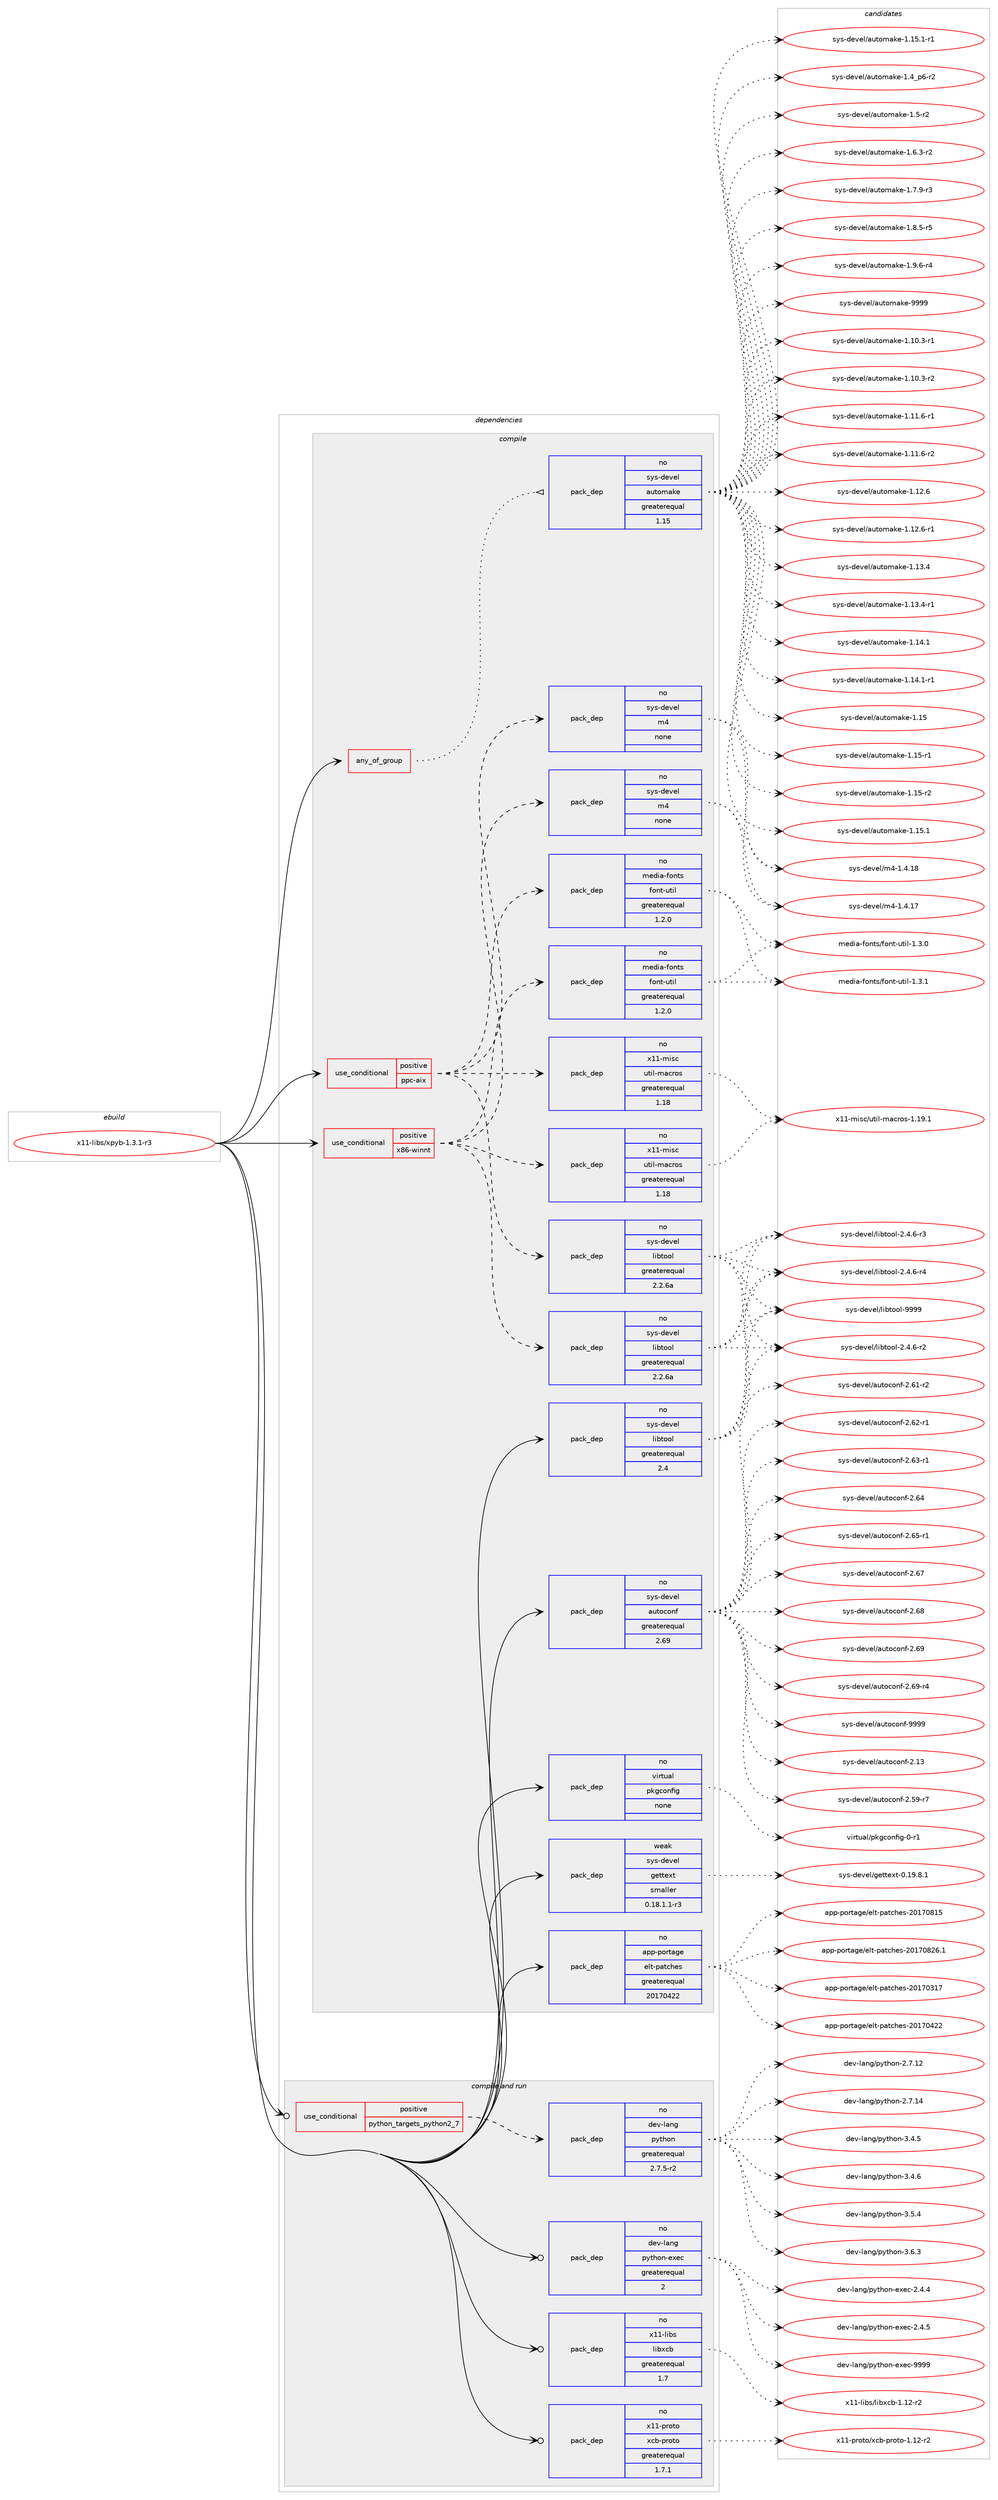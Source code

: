 digraph prolog {

# *************
# Graph options
# *************

newrank=true;
concentrate=true;
compound=true;
graph [rankdir=LR,fontname=Helvetica,fontsize=10,ranksep=1.5];#, ranksep=2.5, nodesep=0.2];
edge  [arrowhead=vee];
node  [fontname=Helvetica,fontsize=10];

# **********
# The ebuild
# **********

subgraph cluster_leftcol {
color=gray;
rank=same;
label=<<i>ebuild</i>>;
id [label="x11-libs/xpyb-1.3.1-r3", color=red, width=4, href="../x11-libs/xpyb-1.3.1-r3.svg"];
}

# ****************
# The dependencies
# ****************

subgraph cluster_midcol {
color=gray;
label=<<i>dependencies</i>>;
subgraph cluster_compile {
fillcolor="#eeeeee";
style=filled;
label=<<i>compile</i>>;
subgraph any9429 {
dependency521423 [label=<<TABLE BORDER="0" CELLBORDER="1" CELLSPACING="0" CELLPADDING="4"><TR><TD CELLPADDING="10">any_of_group</TD></TR></TABLE>>, shape=none, color=red];subgraph pack388648 {
dependency521424 [label=<<TABLE BORDER="0" CELLBORDER="1" CELLSPACING="0" CELLPADDING="4" WIDTH="220"><TR><TD ROWSPAN="6" CELLPADDING="30">pack_dep</TD></TR><TR><TD WIDTH="110">no</TD></TR><TR><TD>sys-devel</TD></TR><TR><TD>automake</TD></TR><TR><TD>greaterequal</TD></TR><TR><TD>1.15</TD></TR></TABLE>>, shape=none, color=blue];
}
dependency521423:e -> dependency521424:w [weight=20,style="dotted",arrowhead="oinv"];
}
id:e -> dependency521423:w [weight=20,style="solid",arrowhead="vee"];
subgraph cond123003 {
dependency521425 [label=<<TABLE BORDER="0" CELLBORDER="1" CELLSPACING="0" CELLPADDING="4"><TR><TD ROWSPAN="3" CELLPADDING="10">use_conditional</TD></TR><TR><TD>positive</TD></TR><TR><TD>ppc-aix</TD></TR></TABLE>>, shape=none, color=red];
subgraph pack388649 {
dependency521426 [label=<<TABLE BORDER="0" CELLBORDER="1" CELLSPACING="0" CELLPADDING="4" WIDTH="220"><TR><TD ROWSPAN="6" CELLPADDING="30">pack_dep</TD></TR><TR><TD WIDTH="110">no</TD></TR><TR><TD>sys-devel</TD></TR><TR><TD>libtool</TD></TR><TR><TD>greaterequal</TD></TR><TR><TD>2.2.6a</TD></TR></TABLE>>, shape=none, color=blue];
}
dependency521425:e -> dependency521426:w [weight=20,style="dashed",arrowhead="vee"];
subgraph pack388650 {
dependency521427 [label=<<TABLE BORDER="0" CELLBORDER="1" CELLSPACING="0" CELLPADDING="4" WIDTH="220"><TR><TD ROWSPAN="6" CELLPADDING="30">pack_dep</TD></TR><TR><TD WIDTH="110">no</TD></TR><TR><TD>sys-devel</TD></TR><TR><TD>m4</TD></TR><TR><TD>none</TD></TR><TR><TD></TD></TR></TABLE>>, shape=none, color=blue];
}
dependency521425:e -> dependency521427:w [weight=20,style="dashed",arrowhead="vee"];
subgraph pack388651 {
dependency521428 [label=<<TABLE BORDER="0" CELLBORDER="1" CELLSPACING="0" CELLPADDING="4" WIDTH="220"><TR><TD ROWSPAN="6" CELLPADDING="30">pack_dep</TD></TR><TR><TD WIDTH="110">no</TD></TR><TR><TD>x11-misc</TD></TR><TR><TD>util-macros</TD></TR><TR><TD>greaterequal</TD></TR><TR><TD>1.18</TD></TR></TABLE>>, shape=none, color=blue];
}
dependency521425:e -> dependency521428:w [weight=20,style="dashed",arrowhead="vee"];
subgraph pack388652 {
dependency521429 [label=<<TABLE BORDER="0" CELLBORDER="1" CELLSPACING="0" CELLPADDING="4" WIDTH="220"><TR><TD ROWSPAN="6" CELLPADDING="30">pack_dep</TD></TR><TR><TD WIDTH="110">no</TD></TR><TR><TD>media-fonts</TD></TR><TR><TD>font-util</TD></TR><TR><TD>greaterequal</TD></TR><TR><TD>1.2.0</TD></TR></TABLE>>, shape=none, color=blue];
}
dependency521425:e -> dependency521429:w [weight=20,style="dashed",arrowhead="vee"];
}
id:e -> dependency521425:w [weight=20,style="solid",arrowhead="vee"];
subgraph cond123004 {
dependency521430 [label=<<TABLE BORDER="0" CELLBORDER="1" CELLSPACING="0" CELLPADDING="4"><TR><TD ROWSPAN="3" CELLPADDING="10">use_conditional</TD></TR><TR><TD>positive</TD></TR><TR><TD>x86-winnt</TD></TR></TABLE>>, shape=none, color=red];
subgraph pack388653 {
dependency521431 [label=<<TABLE BORDER="0" CELLBORDER="1" CELLSPACING="0" CELLPADDING="4" WIDTH="220"><TR><TD ROWSPAN="6" CELLPADDING="30">pack_dep</TD></TR><TR><TD WIDTH="110">no</TD></TR><TR><TD>sys-devel</TD></TR><TR><TD>libtool</TD></TR><TR><TD>greaterequal</TD></TR><TR><TD>2.2.6a</TD></TR></TABLE>>, shape=none, color=blue];
}
dependency521430:e -> dependency521431:w [weight=20,style="dashed",arrowhead="vee"];
subgraph pack388654 {
dependency521432 [label=<<TABLE BORDER="0" CELLBORDER="1" CELLSPACING="0" CELLPADDING="4" WIDTH="220"><TR><TD ROWSPAN="6" CELLPADDING="30">pack_dep</TD></TR><TR><TD WIDTH="110">no</TD></TR><TR><TD>sys-devel</TD></TR><TR><TD>m4</TD></TR><TR><TD>none</TD></TR><TR><TD></TD></TR></TABLE>>, shape=none, color=blue];
}
dependency521430:e -> dependency521432:w [weight=20,style="dashed",arrowhead="vee"];
subgraph pack388655 {
dependency521433 [label=<<TABLE BORDER="0" CELLBORDER="1" CELLSPACING="0" CELLPADDING="4" WIDTH="220"><TR><TD ROWSPAN="6" CELLPADDING="30">pack_dep</TD></TR><TR><TD WIDTH="110">no</TD></TR><TR><TD>x11-misc</TD></TR><TR><TD>util-macros</TD></TR><TR><TD>greaterequal</TD></TR><TR><TD>1.18</TD></TR></TABLE>>, shape=none, color=blue];
}
dependency521430:e -> dependency521433:w [weight=20,style="dashed",arrowhead="vee"];
subgraph pack388656 {
dependency521434 [label=<<TABLE BORDER="0" CELLBORDER="1" CELLSPACING="0" CELLPADDING="4" WIDTH="220"><TR><TD ROWSPAN="6" CELLPADDING="30">pack_dep</TD></TR><TR><TD WIDTH="110">no</TD></TR><TR><TD>media-fonts</TD></TR><TR><TD>font-util</TD></TR><TR><TD>greaterequal</TD></TR><TR><TD>1.2.0</TD></TR></TABLE>>, shape=none, color=blue];
}
dependency521430:e -> dependency521434:w [weight=20,style="dashed",arrowhead="vee"];
}
id:e -> dependency521430:w [weight=20,style="solid",arrowhead="vee"];
subgraph pack388657 {
dependency521435 [label=<<TABLE BORDER="0" CELLBORDER="1" CELLSPACING="0" CELLPADDING="4" WIDTH="220"><TR><TD ROWSPAN="6" CELLPADDING="30">pack_dep</TD></TR><TR><TD WIDTH="110">no</TD></TR><TR><TD>app-portage</TD></TR><TR><TD>elt-patches</TD></TR><TR><TD>greaterequal</TD></TR><TR><TD>20170422</TD></TR></TABLE>>, shape=none, color=blue];
}
id:e -> dependency521435:w [weight=20,style="solid",arrowhead="vee"];
subgraph pack388658 {
dependency521436 [label=<<TABLE BORDER="0" CELLBORDER="1" CELLSPACING="0" CELLPADDING="4" WIDTH="220"><TR><TD ROWSPAN="6" CELLPADDING="30">pack_dep</TD></TR><TR><TD WIDTH="110">no</TD></TR><TR><TD>sys-devel</TD></TR><TR><TD>autoconf</TD></TR><TR><TD>greaterequal</TD></TR><TR><TD>2.69</TD></TR></TABLE>>, shape=none, color=blue];
}
id:e -> dependency521436:w [weight=20,style="solid",arrowhead="vee"];
subgraph pack388659 {
dependency521437 [label=<<TABLE BORDER="0" CELLBORDER="1" CELLSPACING="0" CELLPADDING="4" WIDTH="220"><TR><TD ROWSPAN="6" CELLPADDING="30">pack_dep</TD></TR><TR><TD WIDTH="110">no</TD></TR><TR><TD>sys-devel</TD></TR><TR><TD>libtool</TD></TR><TR><TD>greaterequal</TD></TR><TR><TD>2.4</TD></TR></TABLE>>, shape=none, color=blue];
}
id:e -> dependency521437:w [weight=20,style="solid",arrowhead="vee"];
subgraph pack388660 {
dependency521438 [label=<<TABLE BORDER="0" CELLBORDER="1" CELLSPACING="0" CELLPADDING="4" WIDTH="220"><TR><TD ROWSPAN="6" CELLPADDING="30">pack_dep</TD></TR><TR><TD WIDTH="110">no</TD></TR><TR><TD>virtual</TD></TR><TR><TD>pkgconfig</TD></TR><TR><TD>none</TD></TR><TR><TD></TD></TR></TABLE>>, shape=none, color=blue];
}
id:e -> dependency521438:w [weight=20,style="solid",arrowhead="vee"];
subgraph pack388661 {
dependency521439 [label=<<TABLE BORDER="0" CELLBORDER="1" CELLSPACING="0" CELLPADDING="4" WIDTH="220"><TR><TD ROWSPAN="6" CELLPADDING="30">pack_dep</TD></TR><TR><TD WIDTH="110">weak</TD></TR><TR><TD>sys-devel</TD></TR><TR><TD>gettext</TD></TR><TR><TD>smaller</TD></TR><TR><TD>0.18.1.1-r3</TD></TR></TABLE>>, shape=none, color=blue];
}
id:e -> dependency521439:w [weight=20,style="solid",arrowhead="vee"];
}
subgraph cluster_compileandrun {
fillcolor="#eeeeee";
style=filled;
label=<<i>compile and run</i>>;
subgraph cond123005 {
dependency521440 [label=<<TABLE BORDER="0" CELLBORDER="1" CELLSPACING="0" CELLPADDING="4"><TR><TD ROWSPAN="3" CELLPADDING="10">use_conditional</TD></TR><TR><TD>positive</TD></TR><TR><TD>python_targets_python2_7</TD></TR></TABLE>>, shape=none, color=red];
subgraph pack388662 {
dependency521441 [label=<<TABLE BORDER="0" CELLBORDER="1" CELLSPACING="0" CELLPADDING="4" WIDTH="220"><TR><TD ROWSPAN="6" CELLPADDING="30">pack_dep</TD></TR><TR><TD WIDTH="110">no</TD></TR><TR><TD>dev-lang</TD></TR><TR><TD>python</TD></TR><TR><TD>greaterequal</TD></TR><TR><TD>2.7.5-r2</TD></TR></TABLE>>, shape=none, color=blue];
}
dependency521440:e -> dependency521441:w [weight=20,style="dashed",arrowhead="vee"];
}
id:e -> dependency521440:w [weight=20,style="solid",arrowhead="odotvee"];
subgraph pack388663 {
dependency521442 [label=<<TABLE BORDER="0" CELLBORDER="1" CELLSPACING="0" CELLPADDING="4" WIDTH="220"><TR><TD ROWSPAN="6" CELLPADDING="30">pack_dep</TD></TR><TR><TD WIDTH="110">no</TD></TR><TR><TD>dev-lang</TD></TR><TR><TD>python-exec</TD></TR><TR><TD>greaterequal</TD></TR><TR><TD>2</TD></TR></TABLE>>, shape=none, color=blue];
}
id:e -> dependency521442:w [weight=20,style="solid",arrowhead="odotvee"];
subgraph pack388664 {
dependency521443 [label=<<TABLE BORDER="0" CELLBORDER="1" CELLSPACING="0" CELLPADDING="4" WIDTH="220"><TR><TD ROWSPAN="6" CELLPADDING="30">pack_dep</TD></TR><TR><TD WIDTH="110">no</TD></TR><TR><TD>x11-libs</TD></TR><TR><TD>libxcb</TD></TR><TR><TD>greaterequal</TD></TR><TR><TD>1.7</TD></TR></TABLE>>, shape=none, color=blue];
}
id:e -> dependency521443:w [weight=20,style="solid",arrowhead="odotvee"];
subgraph pack388665 {
dependency521444 [label=<<TABLE BORDER="0" CELLBORDER="1" CELLSPACING="0" CELLPADDING="4" WIDTH="220"><TR><TD ROWSPAN="6" CELLPADDING="30">pack_dep</TD></TR><TR><TD WIDTH="110">no</TD></TR><TR><TD>x11-proto</TD></TR><TR><TD>xcb-proto</TD></TR><TR><TD>greaterequal</TD></TR><TR><TD>1.7.1</TD></TR></TABLE>>, shape=none, color=blue];
}
id:e -> dependency521444:w [weight=20,style="solid",arrowhead="odotvee"];
}
subgraph cluster_run {
fillcolor="#eeeeee";
style=filled;
label=<<i>run</i>>;
}
}

# **************
# The candidates
# **************

subgraph cluster_choices {
rank=same;
color=gray;
label=<<i>candidates</i>>;

subgraph choice388648 {
color=black;
nodesep=1;
choice11512111545100101118101108479711711611110997107101454946494846514511449 [label="sys-devel/automake-1.10.3-r1", color=red, width=4,href="../sys-devel/automake-1.10.3-r1.svg"];
choice11512111545100101118101108479711711611110997107101454946494846514511450 [label="sys-devel/automake-1.10.3-r2", color=red, width=4,href="../sys-devel/automake-1.10.3-r2.svg"];
choice11512111545100101118101108479711711611110997107101454946494946544511449 [label="sys-devel/automake-1.11.6-r1", color=red, width=4,href="../sys-devel/automake-1.11.6-r1.svg"];
choice11512111545100101118101108479711711611110997107101454946494946544511450 [label="sys-devel/automake-1.11.6-r2", color=red, width=4,href="../sys-devel/automake-1.11.6-r2.svg"];
choice1151211154510010111810110847971171161111099710710145494649504654 [label="sys-devel/automake-1.12.6", color=red, width=4,href="../sys-devel/automake-1.12.6.svg"];
choice11512111545100101118101108479711711611110997107101454946495046544511449 [label="sys-devel/automake-1.12.6-r1", color=red, width=4,href="../sys-devel/automake-1.12.6-r1.svg"];
choice1151211154510010111810110847971171161111099710710145494649514652 [label="sys-devel/automake-1.13.4", color=red, width=4,href="../sys-devel/automake-1.13.4.svg"];
choice11512111545100101118101108479711711611110997107101454946495146524511449 [label="sys-devel/automake-1.13.4-r1", color=red, width=4,href="../sys-devel/automake-1.13.4-r1.svg"];
choice1151211154510010111810110847971171161111099710710145494649524649 [label="sys-devel/automake-1.14.1", color=red, width=4,href="../sys-devel/automake-1.14.1.svg"];
choice11512111545100101118101108479711711611110997107101454946495246494511449 [label="sys-devel/automake-1.14.1-r1", color=red, width=4,href="../sys-devel/automake-1.14.1-r1.svg"];
choice115121115451001011181011084797117116111109971071014549464953 [label="sys-devel/automake-1.15", color=red, width=4,href="../sys-devel/automake-1.15.svg"];
choice1151211154510010111810110847971171161111099710710145494649534511449 [label="sys-devel/automake-1.15-r1", color=red, width=4,href="../sys-devel/automake-1.15-r1.svg"];
choice1151211154510010111810110847971171161111099710710145494649534511450 [label="sys-devel/automake-1.15-r2", color=red, width=4,href="../sys-devel/automake-1.15-r2.svg"];
choice1151211154510010111810110847971171161111099710710145494649534649 [label="sys-devel/automake-1.15.1", color=red, width=4,href="../sys-devel/automake-1.15.1.svg"];
choice11512111545100101118101108479711711611110997107101454946495346494511449 [label="sys-devel/automake-1.15.1-r1", color=red, width=4,href="../sys-devel/automake-1.15.1-r1.svg"];
choice115121115451001011181011084797117116111109971071014549465295112544511450 [label="sys-devel/automake-1.4_p6-r2", color=red, width=4,href="../sys-devel/automake-1.4_p6-r2.svg"];
choice11512111545100101118101108479711711611110997107101454946534511450 [label="sys-devel/automake-1.5-r2", color=red, width=4,href="../sys-devel/automake-1.5-r2.svg"];
choice115121115451001011181011084797117116111109971071014549465446514511450 [label="sys-devel/automake-1.6.3-r2", color=red, width=4,href="../sys-devel/automake-1.6.3-r2.svg"];
choice115121115451001011181011084797117116111109971071014549465546574511451 [label="sys-devel/automake-1.7.9-r3", color=red, width=4,href="../sys-devel/automake-1.7.9-r3.svg"];
choice115121115451001011181011084797117116111109971071014549465646534511453 [label="sys-devel/automake-1.8.5-r5", color=red, width=4,href="../sys-devel/automake-1.8.5-r5.svg"];
choice115121115451001011181011084797117116111109971071014549465746544511452 [label="sys-devel/automake-1.9.6-r4", color=red, width=4,href="../sys-devel/automake-1.9.6-r4.svg"];
choice115121115451001011181011084797117116111109971071014557575757 [label="sys-devel/automake-9999", color=red, width=4,href="../sys-devel/automake-9999.svg"];
dependency521424:e -> choice11512111545100101118101108479711711611110997107101454946494846514511449:w [style=dotted,weight="100"];
dependency521424:e -> choice11512111545100101118101108479711711611110997107101454946494846514511450:w [style=dotted,weight="100"];
dependency521424:e -> choice11512111545100101118101108479711711611110997107101454946494946544511449:w [style=dotted,weight="100"];
dependency521424:e -> choice11512111545100101118101108479711711611110997107101454946494946544511450:w [style=dotted,weight="100"];
dependency521424:e -> choice1151211154510010111810110847971171161111099710710145494649504654:w [style=dotted,weight="100"];
dependency521424:e -> choice11512111545100101118101108479711711611110997107101454946495046544511449:w [style=dotted,weight="100"];
dependency521424:e -> choice1151211154510010111810110847971171161111099710710145494649514652:w [style=dotted,weight="100"];
dependency521424:e -> choice11512111545100101118101108479711711611110997107101454946495146524511449:w [style=dotted,weight="100"];
dependency521424:e -> choice1151211154510010111810110847971171161111099710710145494649524649:w [style=dotted,weight="100"];
dependency521424:e -> choice11512111545100101118101108479711711611110997107101454946495246494511449:w [style=dotted,weight="100"];
dependency521424:e -> choice115121115451001011181011084797117116111109971071014549464953:w [style=dotted,weight="100"];
dependency521424:e -> choice1151211154510010111810110847971171161111099710710145494649534511449:w [style=dotted,weight="100"];
dependency521424:e -> choice1151211154510010111810110847971171161111099710710145494649534511450:w [style=dotted,weight="100"];
dependency521424:e -> choice1151211154510010111810110847971171161111099710710145494649534649:w [style=dotted,weight="100"];
dependency521424:e -> choice11512111545100101118101108479711711611110997107101454946495346494511449:w [style=dotted,weight="100"];
dependency521424:e -> choice115121115451001011181011084797117116111109971071014549465295112544511450:w [style=dotted,weight="100"];
dependency521424:e -> choice11512111545100101118101108479711711611110997107101454946534511450:w [style=dotted,weight="100"];
dependency521424:e -> choice115121115451001011181011084797117116111109971071014549465446514511450:w [style=dotted,weight="100"];
dependency521424:e -> choice115121115451001011181011084797117116111109971071014549465546574511451:w [style=dotted,weight="100"];
dependency521424:e -> choice115121115451001011181011084797117116111109971071014549465646534511453:w [style=dotted,weight="100"];
dependency521424:e -> choice115121115451001011181011084797117116111109971071014549465746544511452:w [style=dotted,weight="100"];
dependency521424:e -> choice115121115451001011181011084797117116111109971071014557575757:w [style=dotted,weight="100"];
}
subgraph choice388649 {
color=black;
nodesep=1;
choice1151211154510010111810110847108105981161111111084550465246544511450 [label="sys-devel/libtool-2.4.6-r2", color=red, width=4,href="../sys-devel/libtool-2.4.6-r2.svg"];
choice1151211154510010111810110847108105981161111111084550465246544511451 [label="sys-devel/libtool-2.4.6-r3", color=red, width=4,href="../sys-devel/libtool-2.4.6-r3.svg"];
choice1151211154510010111810110847108105981161111111084550465246544511452 [label="sys-devel/libtool-2.4.6-r4", color=red, width=4,href="../sys-devel/libtool-2.4.6-r4.svg"];
choice1151211154510010111810110847108105981161111111084557575757 [label="sys-devel/libtool-9999", color=red, width=4,href="../sys-devel/libtool-9999.svg"];
dependency521426:e -> choice1151211154510010111810110847108105981161111111084550465246544511450:w [style=dotted,weight="100"];
dependency521426:e -> choice1151211154510010111810110847108105981161111111084550465246544511451:w [style=dotted,weight="100"];
dependency521426:e -> choice1151211154510010111810110847108105981161111111084550465246544511452:w [style=dotted,weight="100"];
dependency521426:e -> choice1151211154510010111810110847108105981161111111084557575757:w [style=dotted,weight="100"];
}
subgraph choice388650 {
color=black;
nodesep=1;
choice11512111545100101118101108471095245494652464955 [label="sys-devel/m4-1.4.17", color=red, width=4,href="../sys-devel/m4-1.4.17.svg"];
choice11512111545100101118101108471095245494652464956 [label="sys-devel/m4-1.4.18", color=red, width=4,href="../sys-devel/m4-1.4.18.svg"];
dependency521427:e -> choice11512111545100101118101108471095245494652464955:w [style=dotted,weight="100"];
dependency521427:e -> choice11512111545100101118101108471095245494652464956:w [style=dotted,weight="100"];
}
subgraph choice388651 {
color=black;
nodesep=1;
choice120494945109105115994711711610510845109979911411111545494649574649 [label="x11-misc/util-macros-1.19.1", color=red, width=4,href="../x11-misc/util-macros-1.19.1.svg"];
dependency521428:e -> choice120494945109105115994711711610510845109979911411111545494649574649:w [style=dotted,weight="100"];
}
subgraph choice388652 {
color=black;
nodesep=1;
choice10910110010597451021111101161154710211111011645117116105108454946514648 [label="media-fonts/font-util-1.3.0", color=red, width=4,href="../media-fonts/font-util-1.3.0.svg"];
choice10910110010597451021111101161154710211111011645117116105108454946514649 [label="media-fonts/font-util-1.3.1", color=red, width=4,href="../media-fonts/font-util-1.3.1.svg"];
dependency521429:e -> choice10910110010597451021111101161154710211111011645117116105108454946514648:w [style=dotted,weight="100"];
dependency521429:e -> choice10910110010597451021111101161154710211111011645117116105108454946514649:w [style=dotted,weight="100"];
}
subgraph choice388653 {
color=black;
nodesep=1;
choice1151211154510010111810110847108105981161111111084550465246544511450 [label="sys-devel/libtool-2.4.6-r2", color=red, width=4,href="../sys-devel/libtool-2.4.6-r2.svg"];
choice1151211154510010111810110847108105981161111111084550465246544511451 [label="sys-devel/libtool-2.4.6-r3", color=red, width=4,href="../sys-devel/libtool-2.4.6-r3.svg"];
choice1151211154510010111810110847108105981161111111084550465246544511452 [label="sys-devel/libtool-2.4.6-r4", color=red, width=4,href="../sys-devel/libtool-2.4.6-r4.svg"];
choice1151211154510010111810110847108105981161111111084557575757 [label="sys-devel/libtool-9999", color=red, width=4,href="../sys-devel/libtool-9999.svg"];
dependency521431:e -> choice1151211154510010111810110847108105981161111111084550465246544511450:w [style=dotted,weight="100"];
dependency521431:e -> choice1151211154510010111810110847108105981161111111084550465246544511451:w [style=dotted,weight="100"];
dependency521431:e -> choice1151211154510010111810110847108105981161111111084550465246544511452:w [style=dotted,weight="100"];
dependency521431:e -> choice1151211154510010111810110847108105981161111111084557575757:w [style=dotted,weight="100"];
}
subgraph choice388654 {
color=black;
nodesep=1;
choice11512111545100101118101108471095245494652464955 [label="sys-devel/m4-1.4.17", color=red, width=4,href="../sys-devel/m4-1.4.17.svg"];
choice11512111545100101118101108471095245494652464956 [label="sys-devel/m4-1.4.18", color=red, width=4,href="../sys-devel/m4-1.4.18.svg"];
dependency521432:e -> choice11512111545100101118101108471095245494652464955:w [style=dotted,weight="100"];
dependency521432:e -> choice11512111545100101118101108471095245494652464956:w [style=dotted,weight="100"];
}
subgraph choice388655 {
color=black;
nodesep=1;
choice120494945109105115994711711610510845109979911411111545494649574649 [label="x11-misc/util-macros-1.19.1", color=red, width=4,href="../x11-misc/util-macros-1.19.1.svg"];
dependency521433:e -> choice120494945109105115994711711610510845109979911411111545494649574649:w [style=dotted,weight="100"];
}
subgraph choice388656 {
color=black;
nodesep=1;
choice10910110010597451021111101161154710211111011645117116105108454946514648 [label="media-fonts/font-util-1.3.0", color=red, width=4,href="../media-fonts/font-util-1.3.0.svg"];
choice10910110010597451021111101161154710211111011645117116105108454946514649 [label="media-fonts/font-util-1.3.1", color=red, width=4,href="../media-fonts/font-util-1.3.1.svg"];
dependency521434:e -> choice10910110010597451021111101161154710211111011645117116105108454946514648:w [style=dotted,weight="100"];
dependency521434:e -> choice10910110010597451021111101161154710211111011645117116105108454946514649:w [style=dotted,weight="100"];
}
subgraph choice388657 {
color=black;
nodesep=1;
choice97112112451121111141169710310147101108116451129711699104101115455048495548514955 [label="app-portage/elt-patches-20170317", color=red, width=4,href="../app-portage/elt-patches-20170317.svg"];
choice97112112451121111141169710310147101108116451129711699104101115455048495548525050 [label="app-portage/elt-patches-20170422", color=red, width=4,href="../app-portage/elt-patches-20170422.svg"];
choice97112112451121111141169710310147101108116451129711699104101115455048495548564953 [label="app-portage/elt-patches-20170815", color=red, width=4,href="../app-portage/elt-patches-20170815.svg"];
choice971121124511211111411697103101471011081164511297116991041011154550484955485650544649 [label="app-portage/elt-patches-20170826.1", color=red, width=4,href="../app-portage/elt-patches-20170826.1.svg"];
dependency521435:e -> choice97112112451121111141169710310147101108116451129711699104101115455048495548514955:w [style=dotted,weight="100"];
dependency521435:e -> choice97112112451121111141169710310147101108116451129711699104101115455048495548525050:w [style=dotted,weight="100"];
dependency521435:e -> choice97112112451121111141169710310147101108116451129711699104101115455048495548564953:w [style=dotted,weight="100"];
dependency521435:e -> choice971121124511211111411697103101471011081164511297116991041011154550484955485650544649:w [style=dotted,weight="100"];
}
subgraph choice388658 {
color=black;
nodesep=1;
choice115121115451001011181011084797117116111991111101024550464951 [label="sys-devel/autoconf-2.13", color=red, width=4,href="../sys-devel/autoconf-2.13.svg"];
choice1151211154510010111810110847971171161119911111010245504653574511455 [label="sys-devel/autoconf-2.59-r7", color=red, width=4,href="../sys-devel/autoconf-2.59-r7.svg"];
choice1151211154510010111810110847971171161119911111010245504654494511450 [label="sys-devel/autoconf-2.61-r2", color=red, width=4,href="../sys-devel/autoconf-2.61-r2.svg"];
choice1151211154510010111810110847971171161119911111010245504654504511449 [label="sys-devel/autoconf-2.62-r1", color=red, width=4,href="../sys-devel/autoconf-2.62-r1.svg"];
choice1151211154510010111810110847971171161119911111010245504654514511449 [label="sys-devel/autoconf-2.63-r1", color=red, width=4,href="../sys-devel/autoconf-2.63-r1.svg"];
choice115121115451001011181011084797117116111991111101024550465452 [label="sys-devel/autoconf-2.64", color=red, width=4,href="../sys-devel/autoconf-2.64.svg"];
choice1151211154510010111810110847971171161119911111010245504654534511449 [label="sys-devel/autoconf-2.65-r1", color=red, width=4,href="../sys-devel/autoconf-2.65-r1.svg"];
choice115121115451001011181011084797117116111991111101024550465455 [label="sys-devel/autoconf-2.67", color=red, width=4,href="../sys-devel/autoconf-2.67.svg"];
choice115121115451001011181011084797117116111991111101024550465456 [label="sys-devel/autoconf-2.68", color=red, width=4,href="../sys-devel/autoconf-2.68.svg"];
choice115121115451001011181011084797117116111991111101024550465457 [label="sys-devel/autoconf-2.69", color=red, width=4,href="../sys-devel/autoconf-2.69.svg"];
choice1151211154510010111810110847971171161119911111010245504654574511452 [label="sys-devel/autoconf-2.69-r4", color=red, width=4,href="../sys-devel/autoconf-2.69-r4.svg"];
choice115121115451001011181011084797117116111991111101024557575757 [label="sys-devel/autoconf-9999", color=red, width=4,href="../sys-devel/autoconf-9999.svg"];
dependency521436:e -> choice115121115451001011181011084797117116111991111101024550464951:w [style=dotted,weight="100"];
dependency521436:e -> choice1151211154510010111810110847971171161119911111010245504653574511455:w [style=dotted,weight="100"];
dependency521436:e -> choice1151211154510010111810110847971171161119911111010245504654494511450:w [style=dotted,weight="100"];
dependency521436:e -> choice1151211154510010111810110847971171161119911111010245504654504511449:w [style=dotted,weight="100"];
dependency521436:e -> choice1151211154510010111810110847971171161119911111010245504654514511449:w [style=dotted,weight="100"];
dependency521436:e -> choice115121115451001011181011084797117116111991111101024550465452:w [style=dotted,weight="100"];
dependency521436:e -> choice1151211154510010111810110847971171161119911111010245504654534511449:w [style=dotted,weight="100"];
dependency521436:e -> choice115121115451001011181011084797117116111991111101024550465455:w [style=dotted,weight="100"];
dependency521436:e -> choice115121115451001011181011084797117116111991111101024550465456:w [style=dotted,weight="100"];
dependency521436:e -> choice115121115451001011181011084797117116111991111101024550465457:w [style=dotted,weight="100"];
dependency521436:e -> choice1151211154510010111810110847971171161119911111010245504654574511452:w [style=dotted,weight="100"];
dependency521436:e -> choice115121115451001011181011084797117116111991111101024557575757:w [style=dotted,weight="100"];
}
subgraph choice388659 {
color=black;
nodesep=1;
choice1151211154510010111810110847108105981161111111084550465246544511450 [label="sys-devel/libtool-2.4.6-r2", color=red, width=4,href="../sys-devel/libtool-2.4.6-r2.svg"];
choice1151211154510010111810110847108105981161111111084550465246544511451 [label="sys-devel/libtool-2.4.6-r3", color=red, width=4,href="../sys-devel/libtool-2.4.6-r3.svg"];
choice1151211154510010111810110847108105981161111111084550465246544511452 [label="sys-devel/libtool-2.4.6-r4", color=red, width=4,href="../sys-devel/libtool-2.4.6-r4.svg"];
choice1151211154510010111810110847108105981161111111084557575757 [label="sys-devel/libtool-9999", color=red, width=4,href="../sys-devel/libtool-9999.svg"];
dependency521437:e -> choice1151211154510010111810110847108105981161111111084550465246544511450:w [style=dotted,weight="100"];
dependency521437:e -> choice1151211154510010111810110847108105981161111111084550465246544511451:w [style=dotted,weight="100"];
dependency521437:e -> choice1151211154510010111810110847108105981161111111084550465246544511452:w [style=dotted,weight="100"];
dependency521437:e -> choice1151211154510010111810110847108105981161111111084557575757:w [style=dotted,weight="100"];
}
subgraph choice388660 {
color=black;
nodesep=1;
choice11810511411611797108471121071039911111010210510345484511449 [label="virtual/pkgconfig-0-r1", color=red, width=4,href="../virtual/pkgconfig-0-r1.svg"];
dependency521438:e -> choice11810511411611797108471121071039911111010210510345484511449:w [style=dotted,weight="100"];
}
subgraph choice388661 {
color=black;
nodesep=1;
choice1151211154510010111810110847103101116116101120116454846495746564649 [label="sys-devel/gettext-0.19.8.1", color=red, width=4,href="../sys-devel/gettext-0.19.8.1.svg"];
dependency521439:e -> choice1151211154510010111810110847103101116116101120116454846495746564649:w [style=dotted,weight="100"];
}
subgraph choice388662 {
color=black;
nodesep=1;
choice10010111845108971101034711212111610411111045504655464950 [label="dev-lang/python-2.7.12", color=red, width=4,href="../dev-lang/python-2.7.12.svg"];
choice10010111845108971101034711212111610411111045504655464952 [label="dev-lang/python-2.7.14", color=red, width=4,href="../dev-lang/python-2.7.14.svg"];
choice100101118451089711010347112121116104111110455146524653 [label="dev-lang/python-3.4.5", color=red, width=4,href="../dev-lang/python-3.4.5.svg"];
choice100101118451089711010347112121116104111110455146524654 [label="dev-lang/python-3.4.6", color=red, width=4,href="../dev-lang/python-3.4.6.svg"];
choice100101118451089711010347112121116104111110455146534652 [label="dev-lang/python-3.5.4", color=red, width=4,href="../dev-lang/python-3.5.4.svg"];
choice100101118451089711010347112121116104111110455146544651 [label="dev-lang/python-3.6.3", color=red, width=4,href="../dev-lang/python-3.6.3.svg"];
dependency521441:e -> choice10010111845108971101034711212111610411111045504655464950:w [style=dotted,weight="100"];
dependency521441:e -> choice10010111845108971101034711212111610411111045504655464952:w [style=dotted,weight="100"];
dependency521441:e -> choice100101118451089711010347112121116104111110455146524653:w [style=dotted,weight="100"];
dependency521441:e -> choice100101118451089711010347112121116104111110455146524654:w [style=dotted,weight="100"];
dependency521441:e -> choice100101118451089711010347112121116104111110455146534652:w [style=dotted,weight="100"];
dependency521441:e -> choice100101118451089711010347112121116104111110455146544651:w [style=dotted,weight="100"];
}
subgraph choice388663 {
color=black;
nodesep=1;
choice1001011184510897110103471121211161041111104510112010199455046524652 [label="dev-lang/python-exec-2.4.4", color=red, width=4,href="../dev-lang/python-exec-2.4.4.svg"];
choice1001011184510897110103471121211161041111104510112010199455046524653 [label="dev-lang/python-exec-2.4.5", color=red, width=4,href="../dev-lang/python-exec-2.4.5.svg"];
choice10010111845108971101034711212111610411111045101120101994557575757 [label="dev-lang/python-exec-9999", color=red, width=4,href="../dev-lang/python-exec-9999.svg"];
dependency521442:e -> choice1001011184510897110103471121211161041111104510112010199455046524652:w [style=dotted,weight="100"];
dependency521442:e -> choice1001011184510897110103471121211161041111104510112010199455046524653:w [style=dotted,weight="100"];
dependency521442:e -> choice10010111845108971101034711212111610411111045101120101994557575757:w [style=dotted,weight="100"];
}
subgraph choice388664 {
color=black;
nodesep=1;
choice120494945108105981154710810598120999845494649504511450 [label="x11-libs/libxcb-1.12-r2", color=red, width=4,href="../x11-libs/libxcb-1.12-r2.svg"];
dependency521443:e -> choice120494945108105981154710810598120999845494649504511450:w [style=dotted,weight="100"];
}
subgraph choice388665 {
color=black;
nodesep=1;
choice1204949451121141111161114712099984511211411111611145494649504511450 [label="x11-proto/xcb-proto-1.12-r2", color=red, width=4,href="../x11-proto/xcb-proto-1.12-r2.svg"];
dependency521444:e -> choice1204949451121141111161114712099984511211411111611145494649504511450:w [style=dotted,weight="100"];
}
}

}
